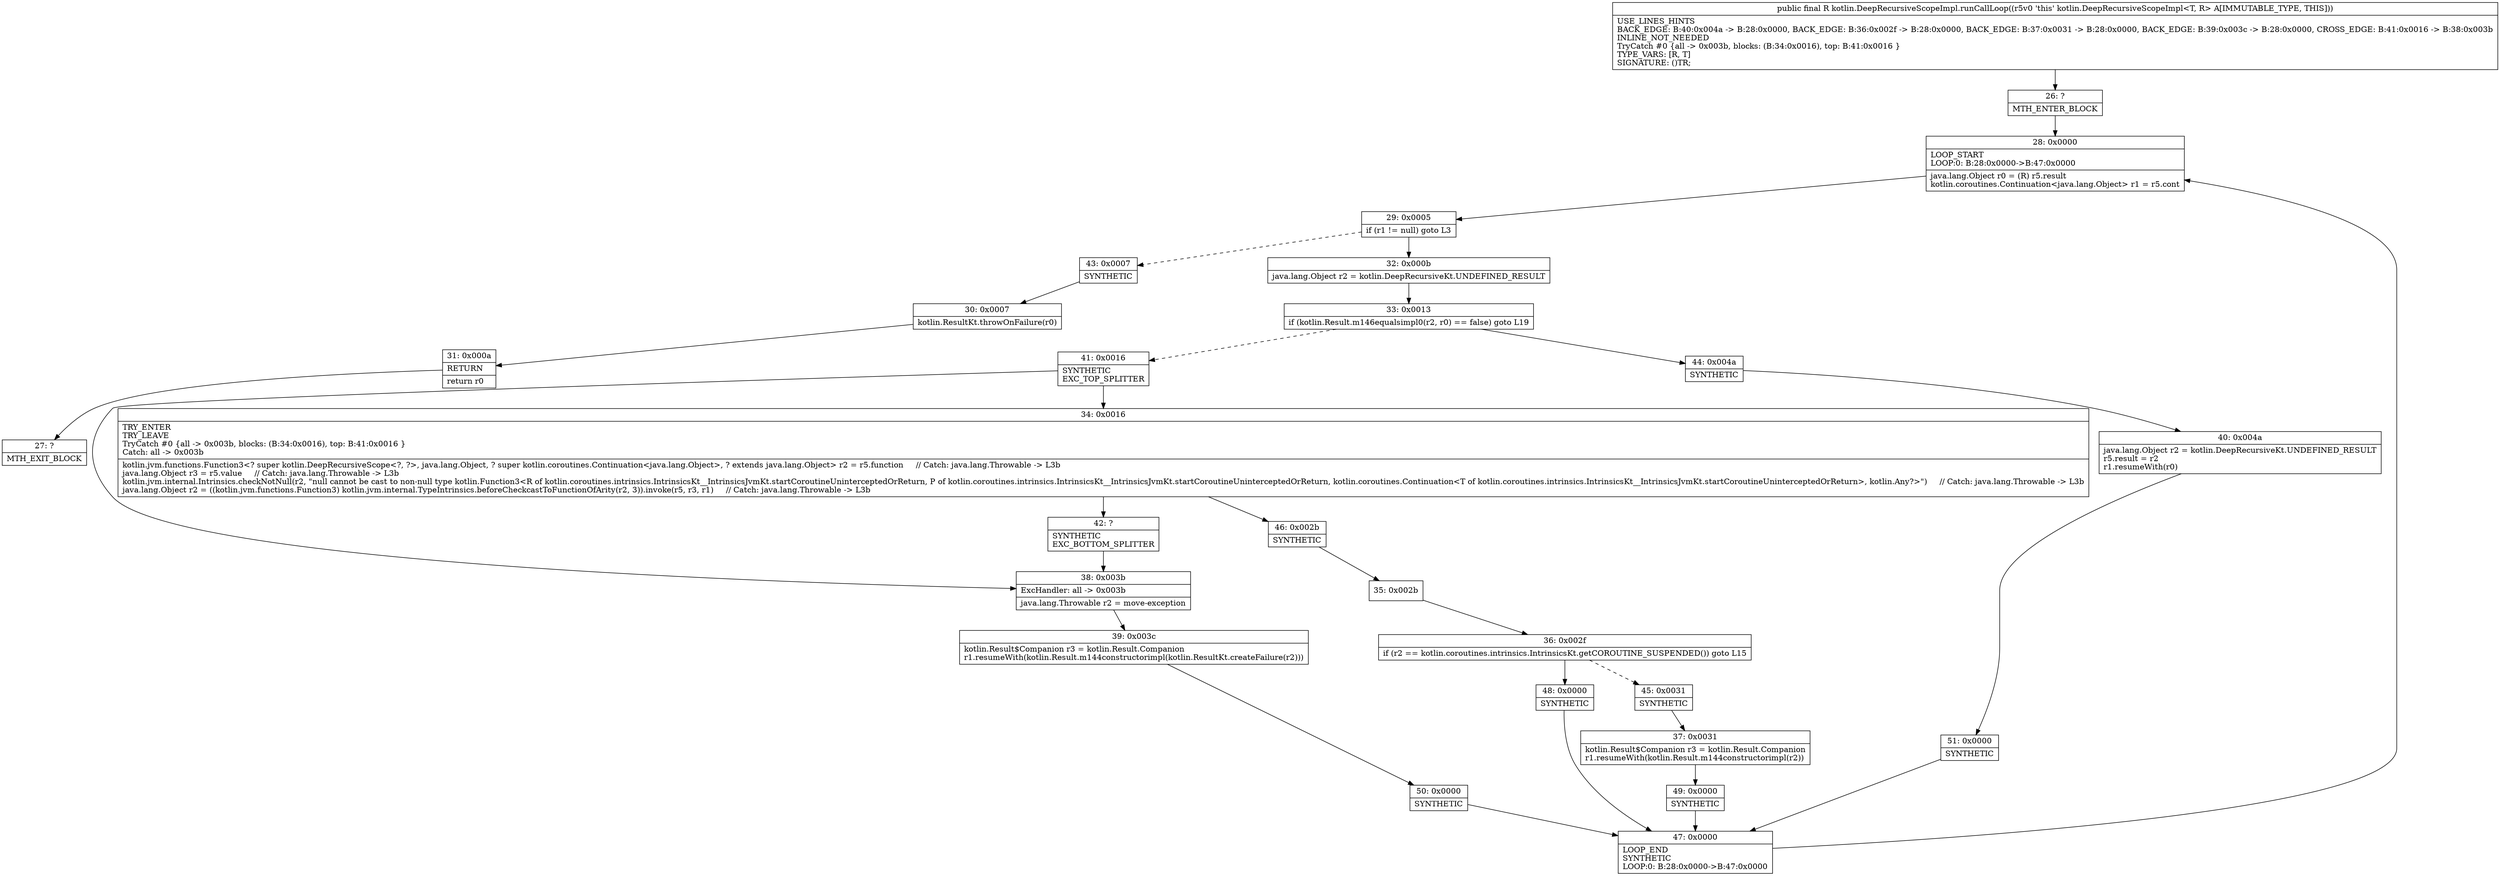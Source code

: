 digraph "CFG forkotlin.DeepRecursiveScopeImpl.runCallLoop()Ljava\/lang\/Object;" {
Node_26 [shape=record,label="{26\:\ ?|MTH_ENTER_BLOCK\l}"];
Node_28 [shape=record,label="{28\:\ 0x0000|LOOP_START\lLOOP:0: B:28:0x0000\-\>B:47:0x0000\l|java.lang.Object r0 = (R) r5.result\lkotlin.coroutines.Continuation\<java.lang.Object\> r1 = r5.cont\l}"];
Node_29 [shape=record,label="{29\:\ 0x0005|if (r1 != null) goto L3\l}"];
Node_32 [shape=record,label="{32\:\ 0x000b|java.lang.Object r2 = kotlin.DeepRecursiveKt.UNDEFINED_RESULT\l}"];
Node_33 [shape=record,label="{33\:\ 0x0013|if (kotlin.Result.m146equalsimpl0(r2, r0) == false) goto L19\l}"];
Node_41 [shape=record,label="{41\:\ 0x0016|SYNTHETIC\lEXC_TOP_SPLITTER\l}"];
Node_34 [shape=record,label="{34\:\ 0x0016|TRY_ENTER\lTRY_LEAVE\lTryCatch #0 \{all \-\> 0x003b, blocks: (B:34:0x0016), top: B:41:0x0016 \}\lCatch: all \-\> 0x003b\l|kotlin.jvm.functions.Function3\<? super kotlin.DeepRecursiveScope\<?, ?\>, java.lang.Object, ? super kotlin.coroutines.Continuation\<java.lang.Object\>, ? extends java.lang.Object\> r2 = r5.function     \/\/ Catch: java.lang.Throwable \-\> L3b\ljava.lang.Object r3 = r5.value     \/\/ Catch: java.lang.Throwable \-\> L3b\lkotlin.jvm.internal.Intrinsics.checkNotNull(r2, \"null cannot be cast to non\-null type kotlin.Function3\<R of kotlin.coroutines.intrinsics.IntrinsicsKt__IntrinsicsJvmKt.startCoroutineUninterceptedOrReturn, P of kotlin.coroutines.intrinsics.IntrinsicsKt__IntrinsicsJvmKt.startCoroutineUninterceptedOrReturn, kotlin.coroutines.Continuation\<T of kotlin.coroutines.intrinsics.IntrinsicsKt__IntrinsicsJvmKt.startCoroutineUninterceptedOrReturn\>, kotlin.Any?\>\")     \/\/ Catch: java.lang.Throwable \-\> L3b\ljava.lang.Object r2 = ((kotlin.jvm.functions.Function3) kotlin.jvm.internal.TypeIntrinsics.beforeCheckcastToFunctionOfArity(r2, 3)).invoke(r5, r3, r1)     \/\/ Catch: java.lang.Throwable \-\> L3b\l}"];
Node_42 [shape=record,label="{42\:\ ?|SYNTHETIC\lEXC_BOTTOM_SPLITTER\l}"];
Node_46 [shape=record,label="{46\:\ 0x002b|SYNTHETIC\l}"];
Node_35 [shape=record,label="{35\:\ 0x002b}"];
Node_36 [shape=record,label="{36\:\ 0x002f|if (r2 == kotlin.coroutines.intrinsics.IntrinsicsKt.getCOROUTINE_SUSPENDED()) goto L15\l}"];
Node_45 [shape=record,label="{45\:\ 0x0031|SYNTHETIC\l}"];
Node_37 [shape=record,label="{37\:\ 0x0031|kotlin.Result$Companion r3 = kotlin.Result.Companion\lr1.resumeWith(kotlin.Result.m144constructorimpl(r2))\l}"];
Node_49 [shape=record,label="{49\:\ 0x0000|SYNTHETIC\l}"];
Node_47 [shape=record,label="{47\:\ 0x0000|LOOP_END\lSYNTHETIC\lLOOP:0: B:28:0x0000\-\>B:47:0x0000\l}"];
Node_48 [shape=record,label="{48\:\ 0x0000|SYNTHETIC\l}"];
Node_38 [shape=record,label="{38\:\ 0x003b|ExcHandler: all \-\> 0x003b\l|java.lang.Throwable r2 = move\-exception\l}"];
Node_39 [shape=record,label="{39\:\ 0x003c|kotlin.Result$Companion r3 = kotlin.Result.Companion\lr1.resumeWith(kotlin.Result.m144constructorimpl(kotlin.ResultKt.createFailure(r2)))\l}"];
Node_50 [shape=record,label="{50\:\ 0x0000|SYNTHETIC\l}"];
Node_44 [shape=record,label="{44\:\ 0x004a|SYNTHETIC\l}"];
Node_40 [shape=record,label="{40\:\ 0x004a|java.lang.Object r2 = kotlin.DeepRecursiveKt.UNDEFINED_RESULT\lr5.result = r2\lr1.resumeWith(r0)\l}"];
Node_51 [shape=record,label="{51\:\ 0x0000|SYNTHETIC\l}"];
Node_43 [shape=record,label="{43\:\ 0x0007|SYNTHETIC\l}"];
Node_30 [shape=record,label="{30\:\ 0x0007|kotlin.ResultKt.throwOnFailure(r0)\l}"];
Node_31 [shape=record,label="{31\:\ 0x000a|RETURN\l|return r0\l}"];
Node_27 [shape=record,label="{27\:\ ?|MTH_EXIT_BLOCK\l}"];
MethodNode[shape=record,label="{public final R kotlin.DeepRecursiveScopeImpl.runCallLoop((r5v0 'this' kotlin.DeepRecursiveScopeImpl\<T, R\> A[IMMUTABLE_TYPE, THIS]))  | USE_LINES_HINTS\lBACK_EDGE: B:40:0x004a \-\> B:28:0x0000, BACK_EDGE: B:36:0x002f \-\> B:28:0x0000, BACK_EDGE: B:37:0x0031 \-\> B:28:0x0000, BACK_EDGE: B:39:0x003c \-\> B:28:0x0000, CROSS_EDGE: B:41:0x0016 \-\> B:38:0x003b\lINLINE_NOT_NEEDED\lTryCatch #0 \{all \-\> 0x003b, blocks: (B:34:0x0016), top: B:41:0x0016 \}\lTYPE_VARS: [R, T]\lSIGNATURE: ()TR;\l}"];
MethodNode -> Node_26;Node_26 -> Node_28;
Node_28 -> Node_29;
Node_29 -> Node_32;
Node_29 -> Node_43[style=dashed];
Node_32 -> Node_33;
Node_33 -> Node_41[style=dashed];
Node_33 -> Node_44;
Node_41 -> Node_34;
Node_41 -> Node_38;
Node_34 -> Node_42;
Node_34 -> Node_46;
Node_42 -> Node_38;
Node_46 -> Node_35;
Node_35 -> Node_36;
Node_36 -> Node_45[style=dashed];
Node_36 -> Node_48;
Node_45 -> Node_37;
Node_37 -> Node_49;
Node_49 -> Node_47;
Node_47 -> Node_28;
Node_48 -> Node_47;
Node_38 -> Node_39;
Node_39 -> Node_50;
Node_50 -> Node_47;
Node_44 -> Node_40;
Node_40 -> Node_51;
Node_51 -> Node_47;
Node_43 -> Node_30;
Node_30 -> Node_31;
Node_31 -> Node_27;
}

